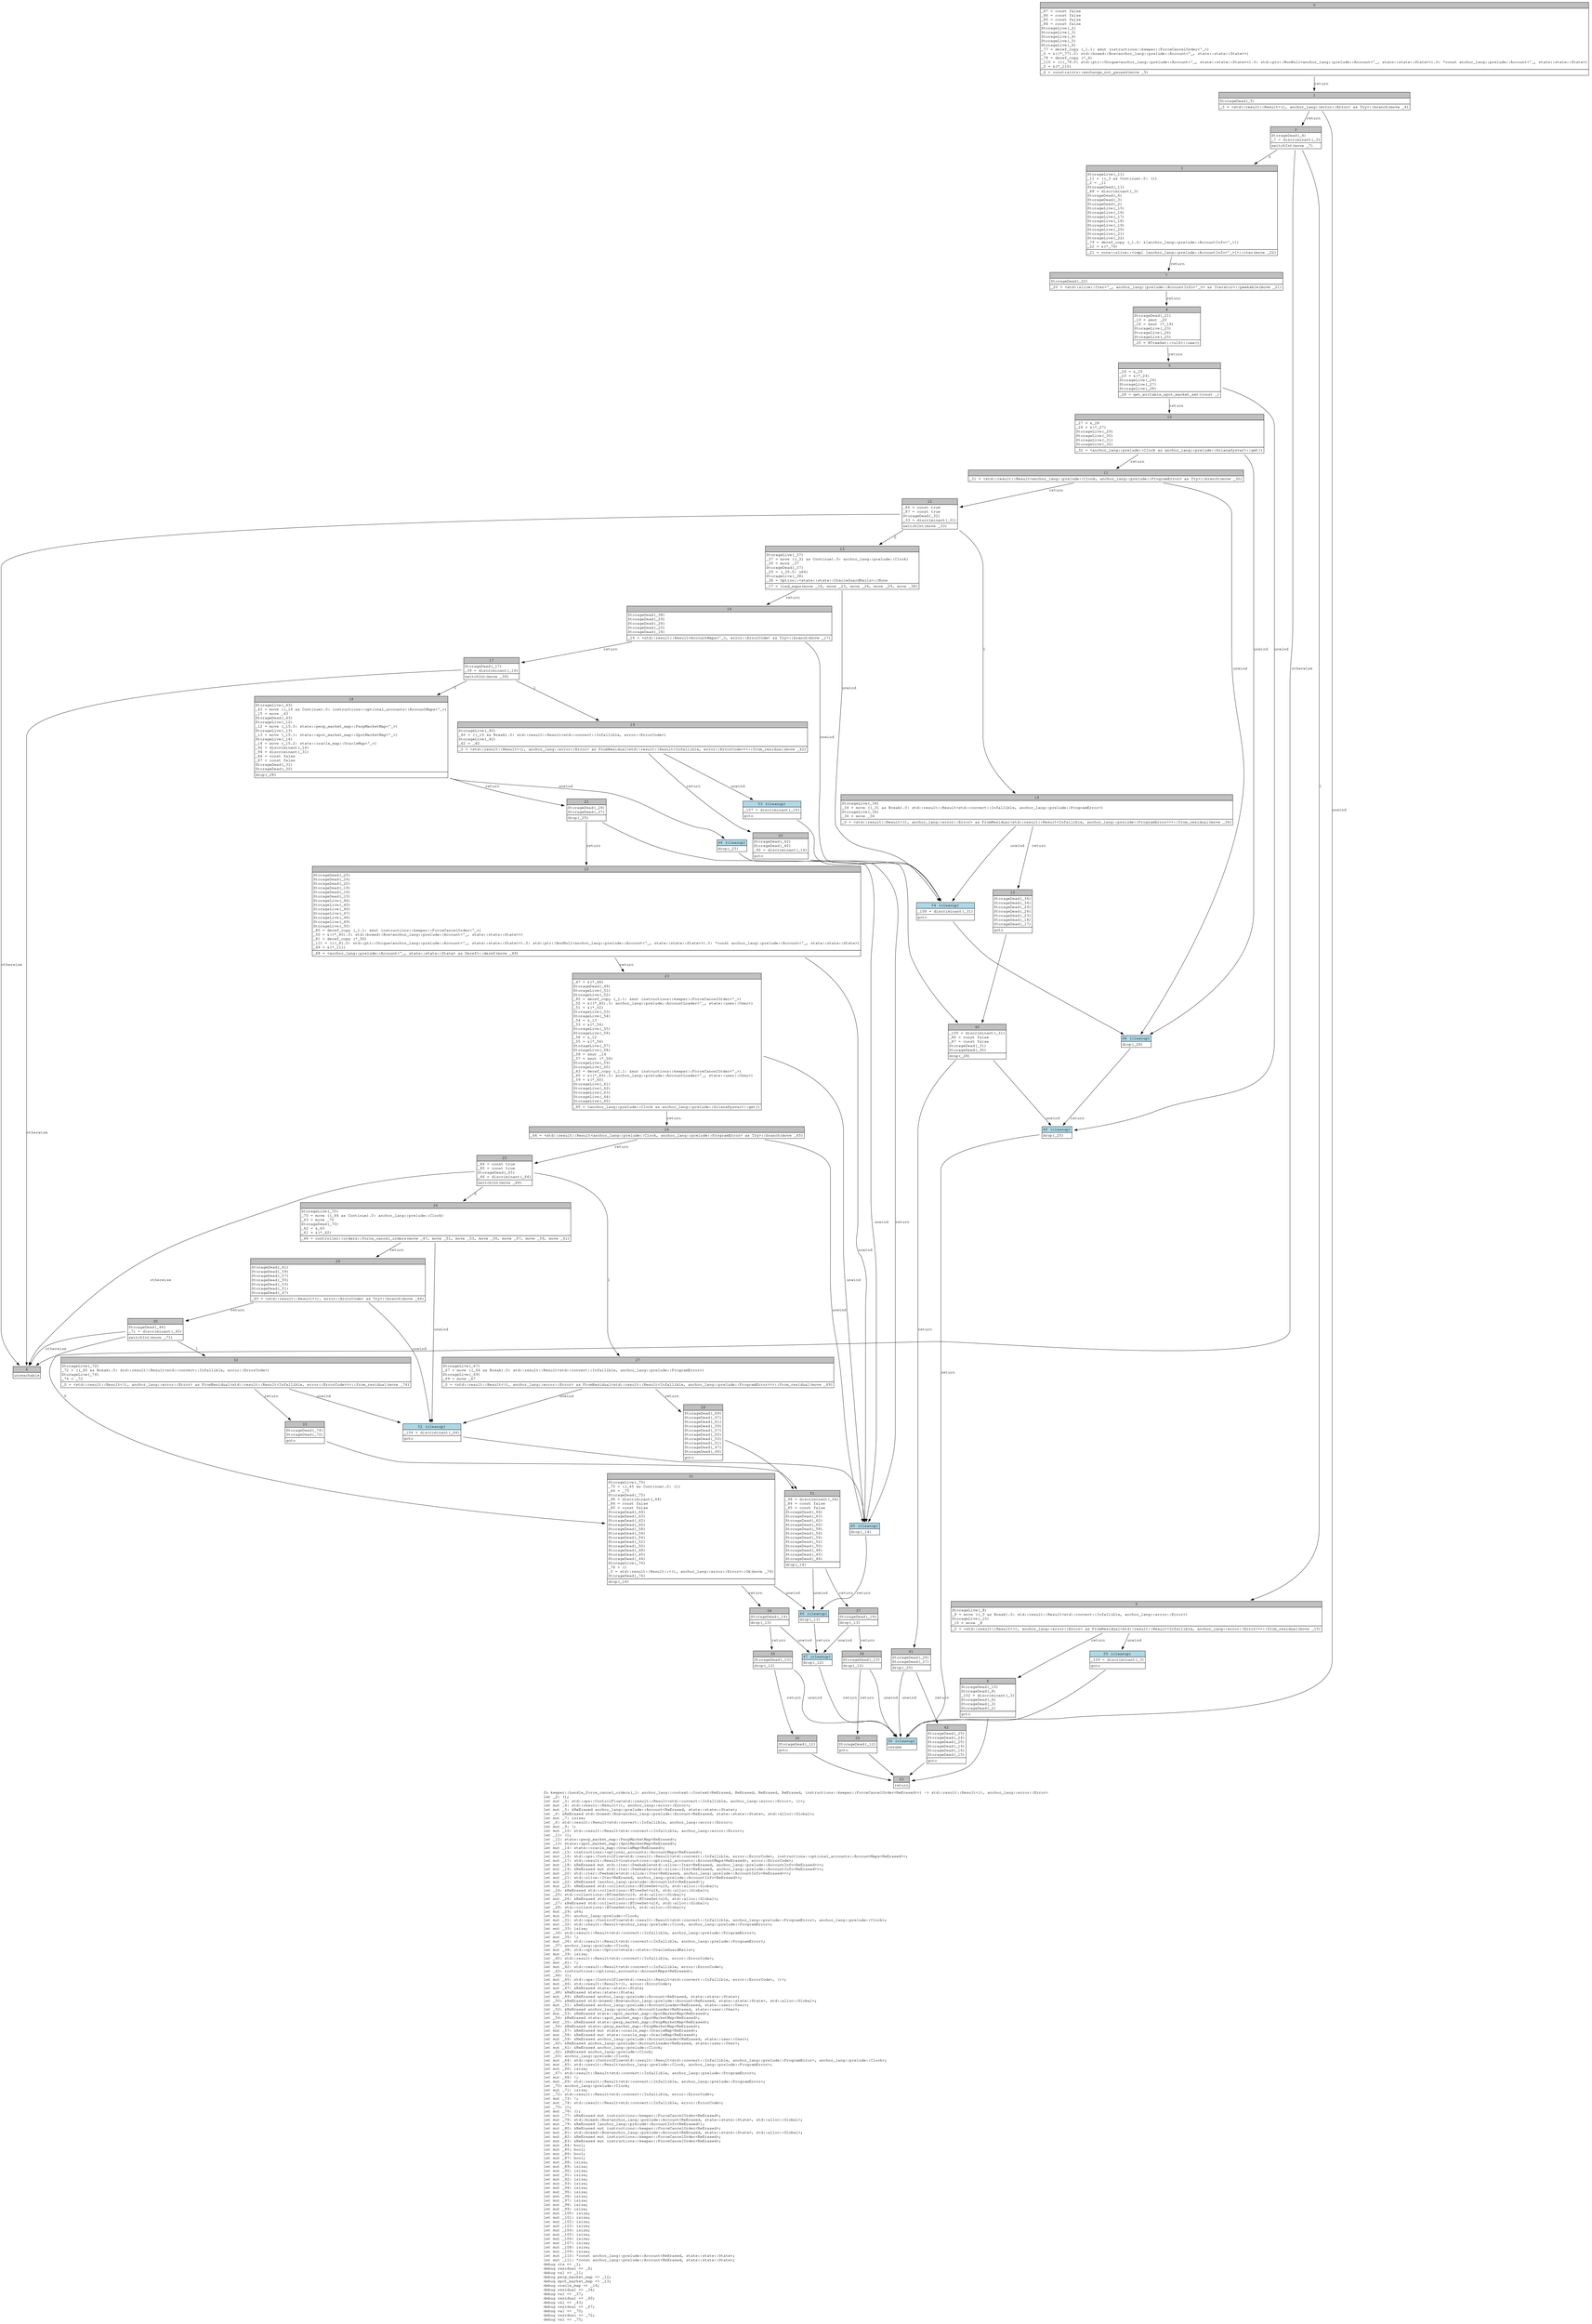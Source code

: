 digraph Mir_0_9208 {
    graph [fontname="Courier, monospace"];
    node [fontname="Courier, monospace"];
    edge [fontname="Courier, monospace"];
    label=<fn keeper::handle_force_cancel_orders(_1: anchor_lang::context::Context&lt;ReErased, ReErased, ReErased, ReErased, instructions::keeper::ForceCancelOrder&lt;ReErased&gt;&gt;) -&gt; std::result::Result&lt;(), anchor_lang::error::Error&gt;<br align="left"/>let _2: ();<br align="left"/>let mut _3: std::ops::ControlFlow&lt;std::result::Result&lt;std::convert::Infallible, anchor_lang::error::Error&gt;, ()&gt;;<br align="left"/>let mut _4: std::result::Result&lt;(), anchor_lang::error::Error&gt;;<br align="left"/>let mut _5: &amp;ReErased anchor_lang::prelude::Account&lt;ReErased, state::state::State&gt;;<br align="left"/>let _6: &amp;ReErased std::boxed::Box&lt;anchor_lang::prelude::Account&lt;ReErased, state::state::State&gt;, std::alloc::Global&gt;;<br align="left"/>let mut _7: isize;<br align="left"/>let _8: std::result::Result&lt;std::convert::Infallible, anchor_lang::error::Error&gt;;<br align="left"/>let mut _9: !;<br align="left"/>let mut _10: std::result::Result&lt;std::convert::Infallible, anchor_lang::error::Error&gt;;<br align="left"/>let _11: ();<br align="left"/>let _12: state::perp_market_map::PerpMarketMap&lt;ReErased&gt;;<br align="left"/>let _13: state::spot_market_map::SpotMarketMap&lt;ReErased&gt;;<br align="left"/>let mut _14: state::oracle_map::OracleMap&lt;ReErased&gt;;<br align="left"/>let mut _15: instructions::optional_accounts::AccountMaps&lt;ReErased&gt;;<br align="left"/>let mut _16: std::ops::ControlFlow&lt;std::result::Result&lt;std::convert::Infallible, error::ErrorCode&gt;, instructions::optional_accounts::AccountMaps&lt;ReErased&gt;&gt;;<br align="left"/>let mut _17: std::result::Result&lt;instructions::optional_accounts::AccountMaps&lt;ReErased&gt;, error::ErrorCode&gt;;<br align="left"/>let mut _18: &amp;ReErased mut std::iter::Peekable&lt;std::slice::Iter&lt;ReErased, anchor_lang::prelude::AccountInfo&lt;ReErased&gt;&gt;&gt;;<br align="left"/>let mut _19: &amp;ReErased mut std::iter::Peekable&lt;std::slice::Iter&lt;ReErased, anchor_lang::prelude::AccountInfo&lt;ReErased&gt;&gt;&gt;;<br align="left"/>let mut _20: std::iter::Peekable&lt;std::slice::Iter&lt;ReErased, anchor_lang::prelude::AccountInfo&lt;ReErased&gt;&gt;&gt;;<br align="left"/>let mut _21: std::slice::Iter&lt;ReErased, anchor_lang::prelude::AccountInfo&lt;ReErased&gt;&gt;;<br align="left"/>let mut _22: &amp;ReErased [anchor_lang::prelude::AccountInfo&lt;ReErased&gt;];<br align="left"/>let mut _23: &amp;ReErased std::collections::BTreeSet&lt;u16, std::alloc::Global&gt;;<br align="left"/>let _24: &amp;ReErased std::collections::BTreeSet&lt;u16, std::alloc::Global&gt;;<br align="left"/>let _25: std::collections::BTreeSet&lt;u16, std::alloc::Global&gt;;<br align="left"/>let mut _26: &amp;ReErased std::collections::BTreeSet&lt;u16, std::alloc::Global&gt;;<br align="left"/>let _27: &amp;ReErased std::collections::BTreeSet&lt;u16, std::alloc::Global&gt;;<br align="left"/>let _28: std::collections::BTreeSet&lt;u16, std::alloc::Global&gt;;<br align="left"/>let mut _29: u64;<br align="left"/>let mut _30: anchor_lang::prelude::Clock;<br align="left"/>let mut _31: std::ops::ControlFlow&lt;std::result::Result&lt;std::convert::Infallible, anchor_lang::prelude::ProgramError&gt;, anchor_lang::prelude::Clock&gt;;<br align="left"/>let mut _32: std::result::Result&lt;anchor_lang::prelude::Clock, anchor_lang::prelude::ProgramError&gt;;<br align="left"/>let mut _33: isize;<br align="left"/>let _34: std::result::Result&lt;std::convert::Infallible, anchor_lang::prelude::ProgramError&gt;;<br align="left"/>let mut _35: !;<br align="left"/>let mut _36: std::result::Result&lt;std::convert::Infallible, anchor_lang::prelude::ProgramError&gt;;<br align="left"/>let _37: anchor_lang::prelude::Clock;<br align="left"/>let mut _38: std::option::Option&lt;state::state::OracleGuardRails&gt;;<br align="left"/>let mut _39: isize;<br align="left"/>let _40: std::result::Result&lt;std::convert::Infallible, error::ErrorCode&gt;;<br align="left"/>let mut _41: !;<br align="left"/>let mut _42: std::result::Result&lt;std::convert::Infallible, error::ErrorCode&gt;;<br align="left"/>let _43: instructions::optional_accounts::AccountMaps&lt;ReErased&gt;;<br align="left"/>let _44: ();<br align="left"/>let mut _45: std::ops::ControlFlow&lt;std::result::Result&lt;std::convert::Infallible, error::ErrorCode&gt;, ()&gt;;<br align="left"/>let mut _46: std::result::Result&lt;(), error::ErrorCode&gt;;<br align="left"/>let mut _47: &amp;ReErased state::state::State;<br align="left"/>let _48: &amp;ReErased state::state::State;<br align="left"/>let mut _49: &amp;ReErased anchor_lang::prelude::Account&lt;ReErased, state::state::State&gt;;<br align="left"/>let _50: &amp;ReErased std::boxed::Box&lt;anchor_lang::prelude::Account&lt;ReErased, state::state::State&gt;, std::alloc::Global&gt;;<br align="left"/>let mut _51: &amp;ReErased anchor_lang::prelude::AccountLoader&lt;ReErased, state::user::User&gt;;<br align="left"/>let _52: &amp;ReErased anchor_lang::prelude::AccountLoader&lt;ReErased, state::user::User&gt;;<br align="left"/>let mut _53: &amp;ReErased state::spot_market_map::SpotMarketMap&lt;ReErased&gt;;<br align="left"/>let _54: &amp;ReErased state::spot_market_map::SpotMarketMap&lt;ReErased&gt;;<br align="left"/>let mut _55: &amp;ReErased state::perp_market_map::PerpMarketMap&lt;ReErased&gt;;<br align="left"/>let _56: &amp;ReErased state::perp_market_map::PerpMarketMap&lt;ReErased&gt;;<br align="left"/>let mut _57: &amp;ReErased mut state::oracle_map::OracleMap&lt;ReErased&gt;;<br align="left"/>let mut _58: &amp;ReErased mut state::oracle_map::OracleMap&lt;ReErased&gt;;<br align="left"/>let mut _59: &amp;ReErased anchor_lang::prelude::AccountLoader&lt;ReErased, state::user::User&gt;;<br align="left"/>let _60: &amp;ReErased anchor_lang::prelude::AccountLoader&lt;ReErased, state::user::User&gt;;<br align="left"/>let mut _61: &amp;ReErased anchor_lang::prelude::Clock;<br align="left"/>let _62: &amp;ReErased anchor_lang::prelude::Clock;<br align="left"/>let _63: anchor_lang::prelude::Clock;<br align="left"/>let mut _64: std::ops::ControlFlow&lt;std::result::Result&lt;std::convert::Infallible, anchor_lang::prelude::ProgramError&gt;, anchor_lang::prelude::Clock&gt;;<br align="left"/>let mut _65: std::result::Result&lt;anchor_lang::prelude::Clock, anchor_lang::prelude::ProgramError&gt;;<br align="left"/>let mut _66: isize;<br align="left"/>let _67: std::result::Result&lt;std::convert::Infallible, anchor_lang::prelude::ProgramError&gt;;<br align="left"/>let mut _68: !;<br align="left"/>let mut _69: std::result::Result&lt;std::convert::Infallible, anchor_lang::prelude::ProgramError&gt;;<br align="left"/>let _70: anchor_lang::prelude::Clock;<br align="left"/>let mut _71: isize;<br align="left"/>let _72: std::result::Result&lt;std::convert::Infallible, error::ErrorCode&gt;;<br align="left"/>let mut _73: !;<br align="left"/>let mut _74: std::result::Result&lt;std::convert::Infallible, error::ErrorCode&gt;;<br align="left"/>let _75: ();<br align="left"/>let mut _76: ();<br align="left"/>let mut _77: &amp;ReErased mut instructions::keeper::ForceCancelOrder&lt;ReErased&gt;;<br align="left"/>let mut _78: std::boxed::Box&lt;anchor_lang::prelude::Account&lt;ReErased, state::state::State&gt;, std::alloc::Global&gt;;<br align="left"/>let mut _79: &amp;ReErased [anchor_lang::prelude::AccountInfo&lt;ReErased&gt;];<br align="left"/>let mut _80: &amp;ReErased mut instructions::keeper::ForceCancelOrder&lt;ReErased&gt;;<br align="left"/>let mut _81: std::boxed::Box&lt;anchor_lang::prelude::Account&lt;ReErased, state::state::State&gt;, std::alloc::Global&gt;;<br align="left"/>let mut _82: &amp;ReErased mut instructions::keeper::ForceCancelOrder&lt;ReErased&gt;;<br align="left"/>let mut _83: &amp;ReErased mut instructions::keeper::ForceCancelOrder&lt;ReErased&gt;;<br align="left"/>let mut _84: bool;<br align="left"/>let mut _85: bool;<br align="left"/>let mut _86: bool;<br align="left"/>let mut _87: bool;<br align="left"/>let mut _88: isize;<br align="left"/>let mut _89: isize;<br align="left"/>let mut _90: isize;<br align="left"/>let mut _91: isize;<br align="left"/>let mut _92: isize;<br align="left"/>let mut _93: isize;<br align="left"/>let mut _94: isize;<br align="left"/>let mut _95: isize;<br align="left"/>let mut _96: isize;<br align="left"/>let mut _97: isize;<br align="left"/>let mut _98: isize;<br align="left"/>let mut _99: isize;<br align="left"/>let mut _100: isize;<br align="left"/>let mut _101: isize;<br align="left"/>let mut _102: isize;<br align="left"/>let mut _103: isize;<br align="left"/>let mut _104: isize;<br align="left"/>let mut _105: isize;<br align="left"/>let mut _106: isize;<br align="left"/>let mut _107: isize;<br align="left"/>let mut _108: isize;<br align="left"/>let mut _109: isize;<br align="left"/>let mut _110: *const anchor_lang::prelude::Account&lt;ReErased, state::state::State&gt;;<br align="left"/>let mut _111: *const anchor_lang::prelude::Account&lt;ReErased, state::state::State&gt;;<br align="left"/>debug ctx =&gt; _1;<br align="left"/>debug residual =&gt; _8;<br align="left"/>debug val =&gt; _11;<br align="left"/>debug perp_market_map =&gt; _12;<br align="left"/>debug spot_market_map =&gt; _13;<br align="left"/>debug oracle_map =&gt; _14;<br align="left"/>debug residual =&gt; _34;<br align="left"/>debug val =&gt; _37;<br align="left"/>debug residual =&gt; _40;<br align="left"/>debug val =&gt; _43;<br align="left"/>debug residual =&gt; _67;<br align="left"/>debug val =&gt; _70;<br align="left"/>debug residual =&gt; _72;<br align="left"/>debug val =&gt; _75;<br align="left"/>>;
    bb0__0_9208 [shape="none", label=<<table border="0" cellborder="1" cellspacing="0"><tr><td bgcolor="gray" align="center" colspan="1">0</td></tr><tr><td align="left" balign="left">_87 = const false<br/>_86 = const false<br/>_85 = const false<br/>_84 = const false<br/>StorageLive(_2)<br/>StorageLive(_3)<br/>StorageLive(_4)<br/>StorageLive(_5)<br/>StorageLive(_6)<br/>_77 = deref_copy (_1.1: &amp;mut instructions::keeper::ForceCancelOrder&lt;'_&gt;)<br/>_6 = &amp;((*_77).0: std::boxed::Box&lt;anchor_lang::prelude::Account&lt;'_, state::state::State&gt;&gt;)<br/>_78 = deref_copy (*_6)<br/>_110 = (((_78.0: std::ptr::Unique&lt;anchor_lang::prelude::Account&lt;'_, state::state::State&gt;&gt;).0: std::ptr::NonNull&lt;anchor_lang::prelude::Account&lt;'_, state::state::State&gt;&gt;).0: *const anchor_lang::prelude::Account&lt;'_, state::state::State&gt;)<br/>_5 = &amp;(*_110)<br/></td></tr><tr><td align="left">_4 = constraints::exchange_not_paused(move _5)</td></tr></table>>];
    bb1__0_9208 [shape="none", label=<<table border="0" cellborder="1" cellspacing="0"><tr><td bgcolor="gray" align="center" colspan="1">1</td></tr><tr><td align="left" balign="left">StorageDead(_5)<br/></td></tr><tr><td align="left">_3 = &lt;std::result::Result&lt;(), anchor_lang::error::Error&gt; as Try&gt;::branch(move _4)</td></tr></table>>];
    bb2__0_9208 [shape="none", label=<<table border="0" cellborder="1" cellspacing="0"><tr><td bgcolor="gray" align="center" colspan="1">2</td></tr><tr><td align="left" balign="left">StorageDead(_4)<br/>_7 = discriminant(_3)<br/></td></tr><tr><td align="left">switchInt(move _7)</td></tr></table>>];
    bb3__0_9208 [shape="none", label=<<table border="0" cellborder="1" cellspacing="0"><tr><td bgcolor="gray" align="center" colspan="1">3</td></tr><tr><td align="left" balign="left">StorageLive(_11)<br/>_11 = ((_3 as Continue).0: ())<br/>_2 = _11<br/>StorageDead(_11)<br/>_88 = discriminant(_3)<br/>StorageDead(_6)<br/>StorageDead(_3)<br/>StorageDead(_2)<br/>StorageLive(_15)<br/>StorageLive(_16)<br/>StorageLive(_17)<br/>StorageLive(_18)<br/>StorageLive(_19)<br/>StorageLive(_20)<br/>StorageLive(_21)<br/>StorageLive(_22)<br/>_79 = deref_copy (_1.2: &amp;[anchor_lang::prelude::AccountInfo&lt;'_&gt;])<br/>_22 = &amp;(*_79)<br/></td></tr><tr><td align="left">_21 = core::slice::&lt;impl [anchor_lang::prelude::AccountInfo&lt;'_&gt;]&gt;::iter(move _22)</td></tr></table>>];
    bb4__0_9208 [shape="none", label=<<table border="0" cellborder="1" cellspacing="0"><tr><td bgcolor="gray" align="center" colspan="1">4</td></tr><tr><td align="left">unreachable</td></tr></table>>];
    bb5__0_9208 [shape="none", label=<<table border="0" cellborder="1" cellspacing="0"><tr><td bgcolor="gray" align="center" colspan="1">5</td></tr><tr><td align="left" balign="left">StorageLive(_8)<br/>_8 = move ((_3 as Break).0: std::result::Result&lt;std::convert::Infallible, anchor_lang::error::Error&gt;)<br/>StorageLive(_10)<br/>_10 = move _8<br/></td></tr><tr><td align="left">_0 = &lt;std::result::Result&lt;(), anchor_lang::error::Error&gt; as FromResidual&lt;std::result::Result&lt;Infallible, anchor_lang::error::Error&gt;&gt;&gt;::from_residual(move _10)</td></tr></table>>];
    bb6__0_9208 [shape="none", label=<<table border="0" cellborder="1" cellspacing="0"><tr><td bgcolor="gray" align="center" colspan="1">6</td></tr><tr><td align="left" balign="left">StorageDead(_10)<br/>StorageDead(_8)<br/>_102 = discriminant(_3)<br/>StorageDead(_6)<br/>StorageDead(_3)<br/>StorageDead(_2)<br/></td></tr><tr><td align="left">goto</td></tr></table>>];
    bb7__0_9208 [shape="none", label=<<table border="0" cellborder="1" cellspacing="0"><tr><td bgcolor="gray" align="center" colspan="1">7</td></tr><tr><td align="left" balign="left">StorageDead(_22)<br/></td></tr><tr><td align="left">_20 = &lt;std::slice::Iter&lt;'_, anchor_lang::prelude::AccountInfo&lt;'_&gt;&gt; as Iterator&gt;::peekable(move _21)</td></tr></table>>];
    bb8__0_9208 [shape="none", label=<<table border="0" cellborder="1" cellspacing="0"><tr><td bgcolor="gray" align="center" colspan="1">8</td></tr><tr><td align="left" balign="left">StorageDead(_21)<br/>_19 = &amp;mut _20<br/>_18 = &amp;mut (*_19)<br/>StorageLive(_23)<br/>StorageLive(_24)<br/>StorageLive(_25)<br/></td></tr><tr><td align="left">_25 = BTreeSet::&lt;u16&gt;::new()</td></tr></table>>];
    bb9__0_9208 [shape="none", label=<<table border="0" cellborder="1" cellspacing="0"><tr><td bgcolor="gray" align="center" colspan="1">9</td></tr><tr><td align="left" balign="left">_24 = &amp;_25<br/>_23 = &amp;(*_24)<br/>StorageLive(_26)<br/>StorageLive(_27)<br/>StorageLive(_28)<br/></td></tr><tr><td align="left">_28 = get_writable_spot_market_set(const _)</td></tr></table>>];
    bb10__0_9208 [shape="none", label=<<table border="0" cellborder="1" cellspacing="0"><tr><td bgcolor="gray" align="center" colspan="1">10</td></tr><tr><td align="left" balign="left">_27 = &amp;_28<br/>_26 = &amp;(*_27)<br/>StorageLive(_29)<br/>StorageLive(_30)<br/>StorageLive(_31)<br/>StorageLive(_32)<br/></td></tr><tr><td align="left">_32 = &lt;anchor_lang::prelude::Clock as anchor_lang::prelude::SolanaSysvar&gt;::get()</td></tr></table>>];
    bb11__0_9208 [shape="none", label=<<table border="0" cellborder="1" cellspacing="0"><tr><td bgcolor="gray" align="center" colspan="1">11</td></tr><tr><td align="left">_31 = &lt;std::result::Result&lt;anchor_lang::prelude::Clock, anchor_lang::prelude::ProgramError&gt; as Try&gt;::branch(move _32)</td></tr></table>>];
    bb12__0_9208 [shape="none", label=<<table border="0" cellborder="1" cellspacing="0"><tr><td bgcolor="gray" align="center" colspan="1">12</td></tr><tr><td align="left" balign="left">_86 = const true<br/>_87 = const true<br/>StorageDead(_32)<br/>_33 = discriminant(_31)<br/></td></tr><tr><td align="left">switchInt(move _33)</td></tr></table>>];
    bb13__0_9208 [shape="none", label=<<table border="0" cellborder="1" cellspacing="0"><tr><td bgcolor="gray" align="center" colspan="1">13</td></tr><tr><td align="left" balign="left">StorageLive(_37)<br/>_37 = move ((_31 as Continue).0: anchor_lang::prelude::Clock)<br/>_30 = move _37<br/>StorageDead(_37)<br/>_29 = (_30.0: u64)<br/>StorageLive(_38)<br/>_38 = Option::&lt;state::state::OracleGuardRails&gt;::None<br/></td></tr><tr><td align="left">_17 = load_maps(move _18, move _23, move _26, move _29, move _38)</td></tr></table>>];
    bb14__0_9208 [shape="none", label=<<table border="0" cellborder="1" cellspacing="0"><tr><td bgcolor="gray" align="center" colspan="1">14</td></tr><tr><td align="left" balign="left">StorageLive(_34)<br/>_34 = move ((_31 as Break).0: std::result::Result&lt;std::convert::Infallible, anchor_lang::prelude::ProgramError&gt;)<br/>StorageLive(_36)<br/>_36 = move _34<br/></td></tr><tr><td align="left">_0 = &lt;std::result::Result&lt;(), anchor_lang::error::Error&gt; as FromResidual&lt;std::result::Result&lt;Infallible, anchor_lang::prelude::ProgramError&gt;&gt;&gt;::from_residual(move _36)</td></tr></table>>];
    bb15__0_9208 [shape="none", label=<<table border="0" cellborder="1" cellspacing="0"><tr><td bgcolor="gray" align="center" colspan="1">15</td></tr><tr><td align="left" balign="left">StorageDead(_36)<br/>StorageDead(_34)<br/>StorageDead(_29)<br/>StorageDead(_26)<br/>StorageDead(_23)<br/>StorageDead(_18)<br/>StorageDead(_17)<br/></td></tr><tr><td align="left">goto</td></tr></table>>];
    bb16__0_9208 [shape="none", label=<<table border="0" cellborder="1" cellspacing="0"><tr><td bgcolor="gray" align="center" colspan="1">16</td></tr><tr><td align="left" balign="left">StorageDead(_38)<br/>StorageDead(_29)<br/>StorageDead(_26)<br/>StorageDead(_23)<br/>StorageDead(_18)<br/></td></tr><tr><td align="left">_16 = &lt;std::result::Result&lt;AccountMaps&lt;'_&gt;, error::ErrorCode&gt; as Try&gt;::branch(move _17)</td></tr></table>>];
    bb17__0_9208 [shape="none", label=<<table border="0" cellborder="1" cellspacing="0"><tr><td bgcolor="gray" align="center" colspan="1">17</td></tr><tr><td align="left" balign="left">StorageDead(_17)<br/>_39 = discriminant(_16)<br/></td></tr><tr><td align="left">switchInt(move _39)</td></tr></table>>];
    bb18__0_9208 [shape="none", label=<<table border="0" cellborder="1" cellspacing="0"><tr><td bgcolor="gray" align="center" colspan="1">18</td></tr><tr><td align="left" balign="left">StorageLive(_43)<br/>_43 = move ((_16 as Continue).0: instructions::optional_accounts::AccountMaps&lt;'_&gt;)<br/>_15 = move _43<br/>StorageDead(_43)<br/>StorageLive(_12)<br/>_12 = move (_15.0: state::perp_market_map::PerpMarketMap&lt;'_&gt;)<br/>StorageLive(_13)<br/>_13 = move (_15.1: state::spot_market_map::SpotMarketMap&lt;'_&gt;)<br/>StorageLive(_14)<br/>_14 = move (_15.2: state::oracle_map::OracleMap&lt;'_&gt;)<br/>_92 = discriminant(_16)<br/>_94 = discriminant(_31)<br/>_86 = const false<br/>_87 = const false<br/>StorageDead(_31)<br/>StorageDead(_30)<br/></td></tr><tr><td align="left">drop(_28)</td></tr></table>>];
    bb19__0_9208 [shape="none", label=<<table border="0" cellborder="1" cellspacing="0"><tr><td bgcolor="gray" align="center" colspan="1">19</td></tr><tr><td align="left" balign="left">StorageLive(_40)<br/>_40 = ((_16 as Break).0: std::result::Result&lt;std::convert::Infallible, error::ErrorCode&gt;)<br/>StorageLive(_42)<br/>_42 = _40<br/></td></tr><tr><td align="left">_0 = &lt;std::result::Result&lt;(), anchor_lang::error::Error&gt; as FromResidual&lt;std::result::Result&lt;Infallible, error::ErrorCode&gt;&gt;&gt;::from_residual(move _42)</td></tr></table>>];
    bb20__0_9208 [shape="none", label=<<table border="0" cellborder="1" cellspacing="0"><tr><td bgcolor="gray" align="center" colspan="1">20</td></tr><tr><td align="left" balign="left">StorageDead(_42)<br/>StorageDead(_40)<br/>_90 = discriminant(_16)<br/></td></tr><tr><td align="left">goto</td></tr></table>>];
    bb21__0_9208 [shape="none", label=<<table border="0" cellborder="1" cellspacing="0"><tr><td bgcolor="gray" align="center" colspan="1">21</td></tr><tr><td align="left" balign="left">StorageDead(_28)<br/>StorageDead(_27)<br/></td></tr><tr><td align="left">drop(_25)</td></tr></table>>];
    bb22__0_9208 [shape="none", label=<<table border="0" cellborder="1" cellspacing="0"><tr><td bgcolor="gray" align="center" colspan="1">22</td></tr><tr><td align="left" balign="left">StorageDead(_25)<br/>StorageDead(_24)<br/>StorageDead(_20)<br/>StorageDead(_19)<br/>StorageDead(_16)<br/>StorageDead(_15)<br/>StorageLive(_44)<br/>StorageLive(_45)<br/>StorageLive(_46)<br/>StorageLive(_47)<br/>StorageLive(_48)<br/>StorageLive(_49)<br/>StorageLive(_50)<br/>_80 = deref_copy (_1.1: &amp;mut instructions::keeper::ForceCancelOrder&lt;'_&gt;)<br/>_50 = &amp;((*_80).0: std::boxed::Box&lt;anchor_lang::prelude::Account&lt;'_, state::state::State&gt;&gt;)<br/>_81 = deref_copy (*_50)<br/>_111 = (((_81.0: std::ptr::Unique&lt;anchor_lang::prelude::Account&lt;'_, state::state::State&gt;&gt;).0: std::ptr::NonNull&lt;anchor_lang::prelude::Account&lt;'_, state::state::State&gt;&gt;).0: *const anchor_lang::prelude::Account&lt;'_, state::state::State&gt;)<br/>_49 = &amp;(*_111)<br/></td></tr><tr><td align="left">_48 = &lt;anchor_lang::prelude::Account&lt;'_, state::state::State&gt; as Deref&gt;::deref(move _49)</td></tr></table>>];
    bb23__0_9208 [shape="none", label=<<table border="0" cellborder="1" cellspacing="0"><tr><td bgcolor="gray" align="center" colspan="1">23</td></tr><tr><td align="left" balign="left">_47 = &amp;(*_48)<br/>StorageDead(_49)<br/>StorageLive(_51)<br/>StorageLive(_52)<br/>_82 = deref_copy (_1.1: &amp;mut instructions::keeper::ForceCancelOrder&lt;'_&gt;)<br/>_52 = &amp;((*_82).3: anchor_lang::prelude::AccountLoader&lt;'_, state::user::User&gt;)<br/>_51 = &amp;(*_52)<br/>StorageLive(_53)<br/>StorageLive(_54)<br/>_54 = &amp;_13<br/>_53 = &amp;(*_54)<br/>StorageLive(_55)<br/>StorageLive(_56)<br/>_56 = &amp;_12<br/>_55 = &amp;(*_56)<br/>StorageLive(_57)<br/>StorageLive(_58)<br/>_58 = &amp;mut _14<br/>_57 = &amp;mut (*_58)<br/>StorageLive(_59)<br/>StorageLive(_60)<br/>_83 = deref_copy (_1.1: &amp;mut instructions::keeper::ForceCancelOrder&lt;'_&gt;)<br/>_60 = &amp;((*_83).2: anchor_lang::prelude::AccountLoader&lt;'_, state::user::User&gt;)<br/>_59 = &amp;(*_60)<br/>StorageLive(_61)<br/>StorageLive(_62)<br/>StorageLive(_63)<br/>StorageLive(_64)<br/>StorageLive(_65)<br/></td></tr><tr><td align="left">_65 = &lt;anchor_lang::prelude::Clock as anchor_lang::prelude::SolanaSysvar&gt;::get()</td></tr></table>>];
    bb24__0_9208 [shape="none", label=<<table border="0" cellborder="1" cellspacing="0"><tr><td bgcolor="gray" align="center" colspan="1">24</td></tr><tr><td align="left">_64 = &lt;std::result::Result&lt;anchor_lang::prelude::Clock, anchor_lang::prelude::ProgramError&gt; as Try&gt;::branch(move _65)</td></tr></table>>];
    bb25__0_9208 [shape="none", label=<<table border="0" cellborder="1" cellspacing="0"><tr><td bgcolor="gray" align="center" colspan="1">25</td></tr><tr><td align="left" balign="left">_84 = const true<br/>_85 = const true<br/>StorageDead(_65)<br/>_66 = discriminant(_64)<br/></td></tr><tr><td align="left">switchInt(move _66)</td></tr></table>>];
    bb26__0_9208 [shape="none", label=<<table border="0" cellborder="1" cellspacing="0"><tr><td bgcolor="gray" align="center" colspan="1">26</td></tr><tr><td align="left" balign="left">StorageLive(_70)<br/>_70 = move ((_64 as Continue).0: anchor_lang::prelude::Clock)<br/>_63 = move _70<br/>StorageDead(_70)<br/>_62 = &amp;_63<br/>_61 = &amp;(*_62)<br/></td></tr><tr><td align="left">_46 = controller::orders::force_cancel_orders(move _47, move _51, move _53, move _55, move _57, move _59, move _61)</td></tr></table>>];
    bb27__0_9208 [shape="none", label=<<table border="0" cellborder="1" cellspacing="0"><tr><td bgcolor="gray" align="center" colspan="1">27</td></tr><tr><td align="left" balign="left">StorageLive(_67)<br/>_67 = move ((_64 as Break).0: std::result::Result&lt;std::convert::Infallible, anchor_lang::prelude::ProgramError&gt;)<br/>StorageLive(_69)<br/>_69 = move _67<br/></td></tr><tr><td align="left">_0 = &lt;std::result::Result&lt;(), anchor_lang::error::Error&gt; as FromResidual&lt;std::result::Result&lt;Infallible, anchor_lang::prelude::ProgramError&gt;&gt;&gt;::from_residual(move _69)</td></tr></table>>];
    bb28__0_9208 [shape="none", label=<<table border="0" cellborder="1" cellspacing="0"><tr><td bgcolor="gray" align="center" colspan="1">28</td></tr><tr><td align="left" balign="left">StorageDead(_69)<br/>StorageDead(_67)<br/>StorageDead(_61)<br/>StorageDead(_59)<br/>StorageDead(_57)<br/>StorageDead(_55)<br/>StorageDead(_53)<br/>StorageDead(_51)<br/>StorageDead(_47)<br/>StorageDead(_46)<br/></td></tr><tr><td align="left">goto</td></tr></table>>];
    bb29__0_9208 [shape="none", label=<<table border="0" cellborder="1" cellspacing="0"><tr><td bgcolor="gray" align="center" colspan="1">29</td></tr><tr><td align="left" balign="left">StorageDead(_61)<br/>StorageDead(_59)<br/>StorageDead(_57)<br/>StorageDead(_55)<br/>StorageDead(_53)<br/>StorageDead(_51)<br/>StorageDead(_47)<br/></td></tr><tr><td align="left">_45 = &lt;std::result::Result&lt;(), error::ErrorCode&gt; as Try&gt;::branch(move _46)</td></tr></table>>];
    bb30__0_9208 [shape="none", label=<<table border="0" cellborder="1" cellspacing="0"><tr><td bgcolor="gray" align="center" colspan="1">30</td></tr><tr><td align="left" balign="left">StorageDead(_46)<br/>_71 = discriminant(_45)<br/></td></tr><tr><td align="left">switchInt(move _71)</td></tr></table>>];
    bb31__0_9208 [shape="none", label=<<table border="0" cellborder="1" cellspacing="0"><tr><td bgcolor="gray" align="center" colspan="1">31</td></tr><tr><td align="left" balign="left">StorageLive(_75)<br/>_75 = ((_45 as Continue).0: ())<br/>_44 = _75<br/>StorageDead(_75)<br/>_96 = discriminant(_64)<br/>_84 = const false<br/>_85 = const false<br/>StorageDead(_64)<br/>StorageDead(_63)<br/>StorageDead(_62)<br/>StorageDead(_60)<br/>StorageDead(_58)<br/>StorageDead(_56)<br/>StorageDead(_54)<br/>StorageDead(_52)<br/>StorageDead(_50)<br/>StorageDead(_48)<br/>StorageDead(_45)<br/>StorageDead(_44)<br/>StorageLive(_76)<br/>_76 = ()<br/>_0 = std::result::Result::&lt;(), anchor_lang::error::Error&gt;::Ok(move _76)<br/>StorageDead(_76)<br/></td></tr><tr><td align="left">drop(_14)</td></tr></table>>];
    bb32__0_9208 [shape="none", label=<<table border="0" cellborder="1" cellspacing="0"><tr><td bgcolor="gray" align="center" colspan="1">32</td></tr><tr><td align="left" balign="left">StorageLive(_72)<br/>_72 = ((_45 as Break).0: std::result::Result&lt;std::convert::Infallible, error::ErrorCode&gt;)<br/>StorageLive(_74)<br/>_74 = _72<br/></td></tr><tr><td align="left">_0 = &lt;std::result::Result&lt;(), anchor_lang::error::Error&gt; as FromResidual&lt;std::result::Result&lt;Infallible, error::ErrorCode&gt;&gt;&gt;::from_residual(move _74)</td></tr></table>>];
    bb33__0_9208 [shape="none", label=<<table border="0" cellborder="1" cellspacing="0"><tr><td bgcolor="gray" align="center" colspan="1">33</td></tr><tr><td align="left" balign="left">StorageDead(_74)<br/>StorageDead(_72)<br/></td></tr><tr><td align="left">goto</td></tr></table>>];
    bb34__0_9208 [shape="none", label=<<table border="0" cellborder="1" cellspacing="0"><tr><td bgcolor="gray" align="center" colspan="1">34</td></tr><tr><td align="left" balign="left">StorageDead(_14)<br/></td></tr><tr><td align="left">drop(_13)</td></tr></table>>];
    bb35__0_9208 [shape="none", label=<<table border="0" cellborder="1" cellspacing="0"><tr><td bgcolor="gray" align="center" colspan="1">35</td></tr><tr><td align="left" balign="left">StorageDead(_13)<br/></td></tr><tr><td align="left">drop(_12)</td></tr></table>>];
    bb36__0_9208 [shape="none", label=<<table border="0" cellborder="1" cellspacing="0"><tr><td bgcolor="gray" align="center" colspan="1">36</td></tr><tr><td align="left" balign="left">StorageDead(_12)<br/></td></tr><tr><td align="left">goto</td></tr></table>>];
    bb37__0_9208 [shape="none", label=<<table border="0" cellborder="1" cellspacing="0"><tr><td bgcolor="gray" align="center" colspan="1">37</td></tr><tr><td align="left" balign="left">StorageDead(_14)<br/></td></tr><tr><td align="left">drop(_13)</td></tr></table>>];
    bb38__0_9208 [shape="none", label=<<table border="0" cellborder="1" cellspacing="0"><tr><td bgcolor="gray" align="center" colspan="1">38</td></tr><tr><td align="left" balign="left">StorageDead(_13)<br/></td></tr><tr><td align="left">drop(_12)</td></tr></table>>];
    bb39__0_9208 [shape="none", label=<<table border="0" cellborder="1" cellspacing="0"><tr><td bgcolor="gray" align="center" colspan="1">39</td></tr><tr><td align="left" balign="left">StorageDead(_12)<br/></td></tr><tr><td align="left">goto</td></tr></table>>];
    bb40__0_9208 [shape="none", label=<<table border="0" cellborder="1" cellspacing="0"><tr><td bgcolor="gray" align="center" colspan="1">40</td></tr><tr><td align="left" balign="left">_100 = discriminant(_31)<br/>_86 = const false<br/>_87 = const false<br/>StorageDead(_31)<br/>StorageDead(_30)<br/></td></tr><tr><td align="left">drop(_28)</td></tr></table>>];
    bb41__0_9208 [shape="none", label=<<table border="0" cellborder="1" cellspacing="0"><tr><td bgcolor="gray" align="center" colspan="1">41</td></tr><tr><td align="left" balign="left">StorageDead(_28)<br/>StorageDead(_27)<br/></td></tr><tr><td align="left">drop(_25)</td></tr></table>>];
    bb42__0_9208 [shape="none", label=<<table border="0" cellborder="1" cellspacing="0"><tr><td bgcolor="gray" align="center" colspan="1">42</td></tr><tr><td align="left" balign="left">StorageDead(_25)<br/>StorageDead(_24)<br/>StorageDead(_20)<br/>StorageDead(_19)<br/>StorageDead(_16)<br/>StorageDead(_15)<br/></td></tr><tr><td align="left">goto</td></tr></table>>];
    bb43__0_9208 [shape="none", label=<<table border="0" cellborder="1" cellspacing="0"><tr><td bgcolor="gray" align="center" colspan="1">43</td></tr><tr><td align="left">return</td></tr></table>>];
    bb44__0_9208 [shape="none", label=<<table border="0" cellborder="1" cellspacing="0"><tr><td bgcolor="lightblue" align="center" colspan="1">44 (cleanup)</td></tr><tr><td align="left">drop(_25)</td></tr></table>>];
    bb45__0_9208 [shape="none", label=<<table border="0" cellborder="1" cellspacing="0"><tr><td bgcolor="lightblue" align="center" colspan="1">45 (cleanup)</td></tr><tr><td align="left">drop(_14)</td></tr></table>>];
    bb46__0_9208 [shape="none", label=<<table border="0" cellborder="1" cellspacing="0"><tr><td bgcolor="lightblue" align="center" colspan="1">46 (cleanup)</td></tr><tr><td align="left">drop(_13)</td></tr></table>>];
    bb47__0_9208 [shape="none", label=<<table border="0" cellborder="1" cellspacing="0"><tr><td bgcolor="lightblue" align="center" colspan="1">47 (cleanup)</td></tr><tr><td align="left">drop(_12)</td></tr></table>>];
    bb48__0_9208 [shape="none", label=<<table border="0" cellborder="1" cellspacing="0"><tr><td bgcolor="lightblue" align="center" colspan="1">48 (cleanup)</td></tr><tr><td align="left">drop(_28)</td></tr></table>>];
    bb49__0_9208 [shape="none", label=<<table border="0" cellborder="1" cellspacing="0"><tr><td bgcolor="lightblue" align="center" colspan="1">49 (cleanup)</td></tr><tr><td align="left">drop(_25)</td></tr></table>>];
    bb50__0_9208 [shape="none", label=<<table border="0" cellborder="1" cellspacing="0"><tr><td bgcolor="lightblue" align="center" colspan="1">50 (cleanup)</td></tr><tr><td align="left">resume</td></tr></table>>];
    bb51__0_9208 [shape="none", label=<<table border="0" cellborder="1" cellspacing="0"><tr><td bgcolor="gray" align="center" colspan="1">51</td></tr><tr><td align="left" balign="left">_98 = discriminant(_64)<br/>_84 = const false<br/>_85 = const false<br/>StorageDead(_64)<br/>StorageDead(_63)<br/>StorageDead(_62)<br/>StorageDead(_60)<br/>StorageDead(_58)<br/>StorageDead(_56)<br/>StorageDead(_54)<br/>StorageDead(_52)<br/>StorageDead(_50)<br/>StorageDead(_48)<br/>StorageDead(_45)<br/>StorageDead(_44)<br/></td></tr><tr><td align="left">drop(_14)</td></tr></table>>];
    bb52__0_9208 [shape="none", label=<<table border="0" cellborder="1" cellspacing="0"><tr><td bgcolor="lightblue" align="center" colspan="1">52 (cleanup)</td></tr><tr><td align="left" balign="left">_104 = discriminant(_64)<br/></td></tr><tr><td align="left">goto</td></tr></table>>];
    bb53__0_9208 [shape="none", label=<<table border="0" cellborder="1" cellspacing="0"><tr><td bgcolor="lightblue" align="center" colspan="1">53 (cleanup)</td></tr><tr><td align="left" balign="left">_107 = discriminant(_16)<br/></td></tr><tr><td align="left">goto</td></tr></table>>];
    bb54__0_9208 [shape="none", label=<<table border="0" cellborder="1" cellspacing="0"><tr><td bgcolor="lightblue" align="center" colspan="1">54 (cleanup)</td></tr><tr><td align="left" balign="left">_108 = discriminant(_31)<br/></td></tr><tr><td align="left">goto</td></tr></table>>];
    bb55__0_9208 [shape="none", label=<<table border="0" cellborder="1" cellspacing="0"><tr><td bgcolor="lightblue" align="center" colspan="1">55 (cleanup)</td></tr><tr><td align="left" balign="left">_109 = discriminant(_3)<br/></td></tr><tr><td align="left">goto</td></tr></table>>];
    bb0__0_9208 -> bb1__0_9208 [label="return"];
    bb1__0_9208 -> bb2__0_9208 [label="return"];
    bb1__0_9208 -> bb50__0_9208 [label="unwind"];
    bb2__0_9208 -> bb3__0_9208 [label="0"];
    bb2__0_9208 -> bb5__0_9208 [label="1"];
    bb2__0_9208 -> bb4__0_9208 [label="otherwise"];
    bb3__0_9208 -> bb7__0_9208 [label="return"];
    bb5__0_9208 -> bb6__0_9208 [label="return"];
    bb5__0_9208 -> bb55__0_9208 [label="unwind"];
    bb6__0_9208 -> bb43__0_9208 [label=""];
    bb7__0_9208 -> bb8__0_9208 [label="return"];
    bb8__0_9208 -> bb9__0_9208 [label="return"];
    bb9__0_9208 -> bb10__0_9208 [label="return"];
    bb9__0_9208 -> bb49__0_9208 [label="unwind"];
    bb10__0_9208 -> bb11__0_9208 [label="return"];
    bb10__0_9208 -> bb48__0_9208 [label="unwind"];
    bb11__0_9208 -> bb12__0_9208 [label="return"];
    bb11__0_9208 -> bb48__0_9208 [label="unwind"];
    bb12__0_9208 -> bb13__0_9208 [label="0"];
    bb12__0_9208 -> bb14__0_9208 [label="1"];
    bb12__0_9208 -> bb4__0_9208 [label="otherwise"];
    bb13__0_9208 -> bb16__0_9208 [label="return"];
    bb13__0_9208 -> bb54__0_9208 [label="unwind"];
    bb14__0_9208 -> bb15__0_9208 [label="return"];
    bb14__0_9208 -> bb54__0_9208 [label="unwind"];
    bb15__0_9208 -> bb40__0_9208 [label=""];
    bb16__0_9208 -> bb17__0_9208 [label="return"];
    bb16__0_9208 -> bb54__0_9208 [label="unwind"];
    bb17__0_9208 -> bb18__0_9208 [label="0"];
    bb17__0_9208 -> bb19__0_9208 [label="1"];
    bb17__0_9208 -> bb4__0_9208 [label="otherwise"];
    bb18__0_9208 -> bb21__0_9208 [label="return"];
    bb18__0_9208 -> bb44__0_9208 [label="unwind"];
    bb19__0_9208 -> bb20__0_9208 [label="return"];
    bb19__0_9208 -> bb53__0_9208 [label="unwind"];
    bb20__0_9208 -> bb40__0_9208 [label=""];
    bb21__0_9208 -> bb22__0_9208 [label="return"];
    bb21__0_9208 -> bb45__0_9208 [label="unwind"];
    bb22__0_9208 -> bb23__0_9208 [label="return"];
    bb22__0_9208 -> bb45__0_9208 [label="unwind"];
    bb23__0_9208 -> bb24__0_9208 [label="return"];
    bb23__0_9208 -> bb45__0_9208 [label="unwind"];
    bb24__0_9208 -> bb25__0_9208 [label="return"];
    bb24__0_9208 -> bb45__0_9208 [label="unwind"];
    bb25__0_9208 -> bb26__0_9208 [label="0"];
    bb25__0_9208 -> bb27__0_9208 [label="1"];
    bb25__0_9208 -> bb4__0_9208 [label="otherwise"];
    bb26__0_9208 -> bb29__0_9208 [label="return"];
    bb26__0_9208 -> bb52__0_9208 [label="unwind"];
    bb27__0_9208 -> bb28__0_9208 [label="return"];
    bb27__0_9208 -> bb52__0_9208 [label="unwind"];
    bb28__0_9208 -> bb51__0_9208 [label=""];
    bb29__0_9208 -> bb30__0_9208 [label="return"];
    bb29__0_9208 -> bb52__0_9208 [label="unwind"];
    bb30__0_9208 -> bb31__0_9208 [label="0"];
    bb30__0_9208 -> bb32__0_9208 [label="1"];
    bb30__0_9208 -> bb4__0_9208 [label="otherwise"];
    bb31__0_9208 -> bb34__0_9208 [label="return"];
    bb31__0_9208 -> bb46__0_9208 [label="unwind"];
    bb32__0_9208 -> bb33__0_9208 [label="return"];
    bb32__0_9208 -> bb52__0_9208 [label="unwind"];
    bb33__0_9208 -> bb51__0_9208 [label=""];
    bb34__0_9208 -> bb35__0_9208 [label="return"];
    bb34__0_9208 -> bb47__0_9208 [label="unwind"];
    bb35__0_9208 -> bb36__0_9208 [label="return"];
    bb35__0_9208 -> bb50__0_9208 [label="unwind"];
    bb36__0_9208 -> bb43__0_9208 [label=""];
    bb37__0_9208 -> bb38__0_9208 [label="return"];
    bb37__0_9208 -> bb47__0_9208 [label="unwind"];
    bb38__0_9208 -> bb39__0_9208 [label="return"];
    bb38__0_9208 -> bb50__0_9208 [label="unwind"];
    bb39__0_9208 -> bb43__0_9208 [label=""];
    bb40__0_9208 -> bb41__0_9208 [label="return"];
    bb40__0_9208 -> bb49__0_9208 [label="unwind"];
    bb41__0_9208 -> bb42__0_9208 [label="return"];
    bb41__0_9208 -> bb50__0_9208 [label="unwind"];
    bb42__0_9208 -> bb43__0_9208 [label=""];
    bb44__0_9208 -> bb45__0_9208 [label="return"];
    bb45__0_9208 -> bb46__0_9208 [label="return"];
    bb46__0_9208 -> bb47__0_9208 [label="return"];
    bb47__0_9208 -> bb50__0_9208 [label="return"];
    bb48__0_9208 -> bb49__0_9208 [label="return"];
    bb49__0_9208 -> bb50__0_9208 [label="return"];
    bb51__0_9208 -> bb37__0_9208 [label="return"];
    bb51__0_9208 -> bb46__0_9208 [label="unwind"];
    bb52__0_9208 -> bb45__0_9208 [label=""];
    bb53__0_9208 -> bb54__0_9208 [label=""];
    bb54__0_9208 -> bb48__0_9208 [label=""];
    bb55__0_9208 -> bb50__0_9208 [label=""];
}
